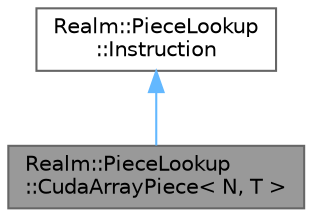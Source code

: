 digraph "Realm::PieceLookup::CudaArrayPiece&lt; N, T &gt;"
{
 // LATEX_PDF_SIZE
  bgcolor="transparent";
  edge [fontname=Helvetica,fontsize=10,labelfontname=Helvetica,labelfontsize=10];
  node [fontname=Helvetica,fontsize=10,shape=box,height=0.2,width=0.4];
  Node1 [id="Node000001",label="Realm::PieceLookup\l::CudaArrayPiece\< N, T \>",height=0.2,width=0.4,color="gray40", fillcolor="grey60", style="filled", fontcolor="black",tooltip=" "];
  Node2 -> Node1 [id="edge1_Node000001_Node000002",dir="back",color="steelblue1",style="solid",tooltip=" "];
  Node2 [id="Node000002",label="Realm::PieceLookup\l::Instruction",height=0.2,width=0.4,color="gray40", fillcolor="white", style="filled",URL="$structRealm_1_1PieceLookup_1_1Instruction.html",tooltip=" "];
}
